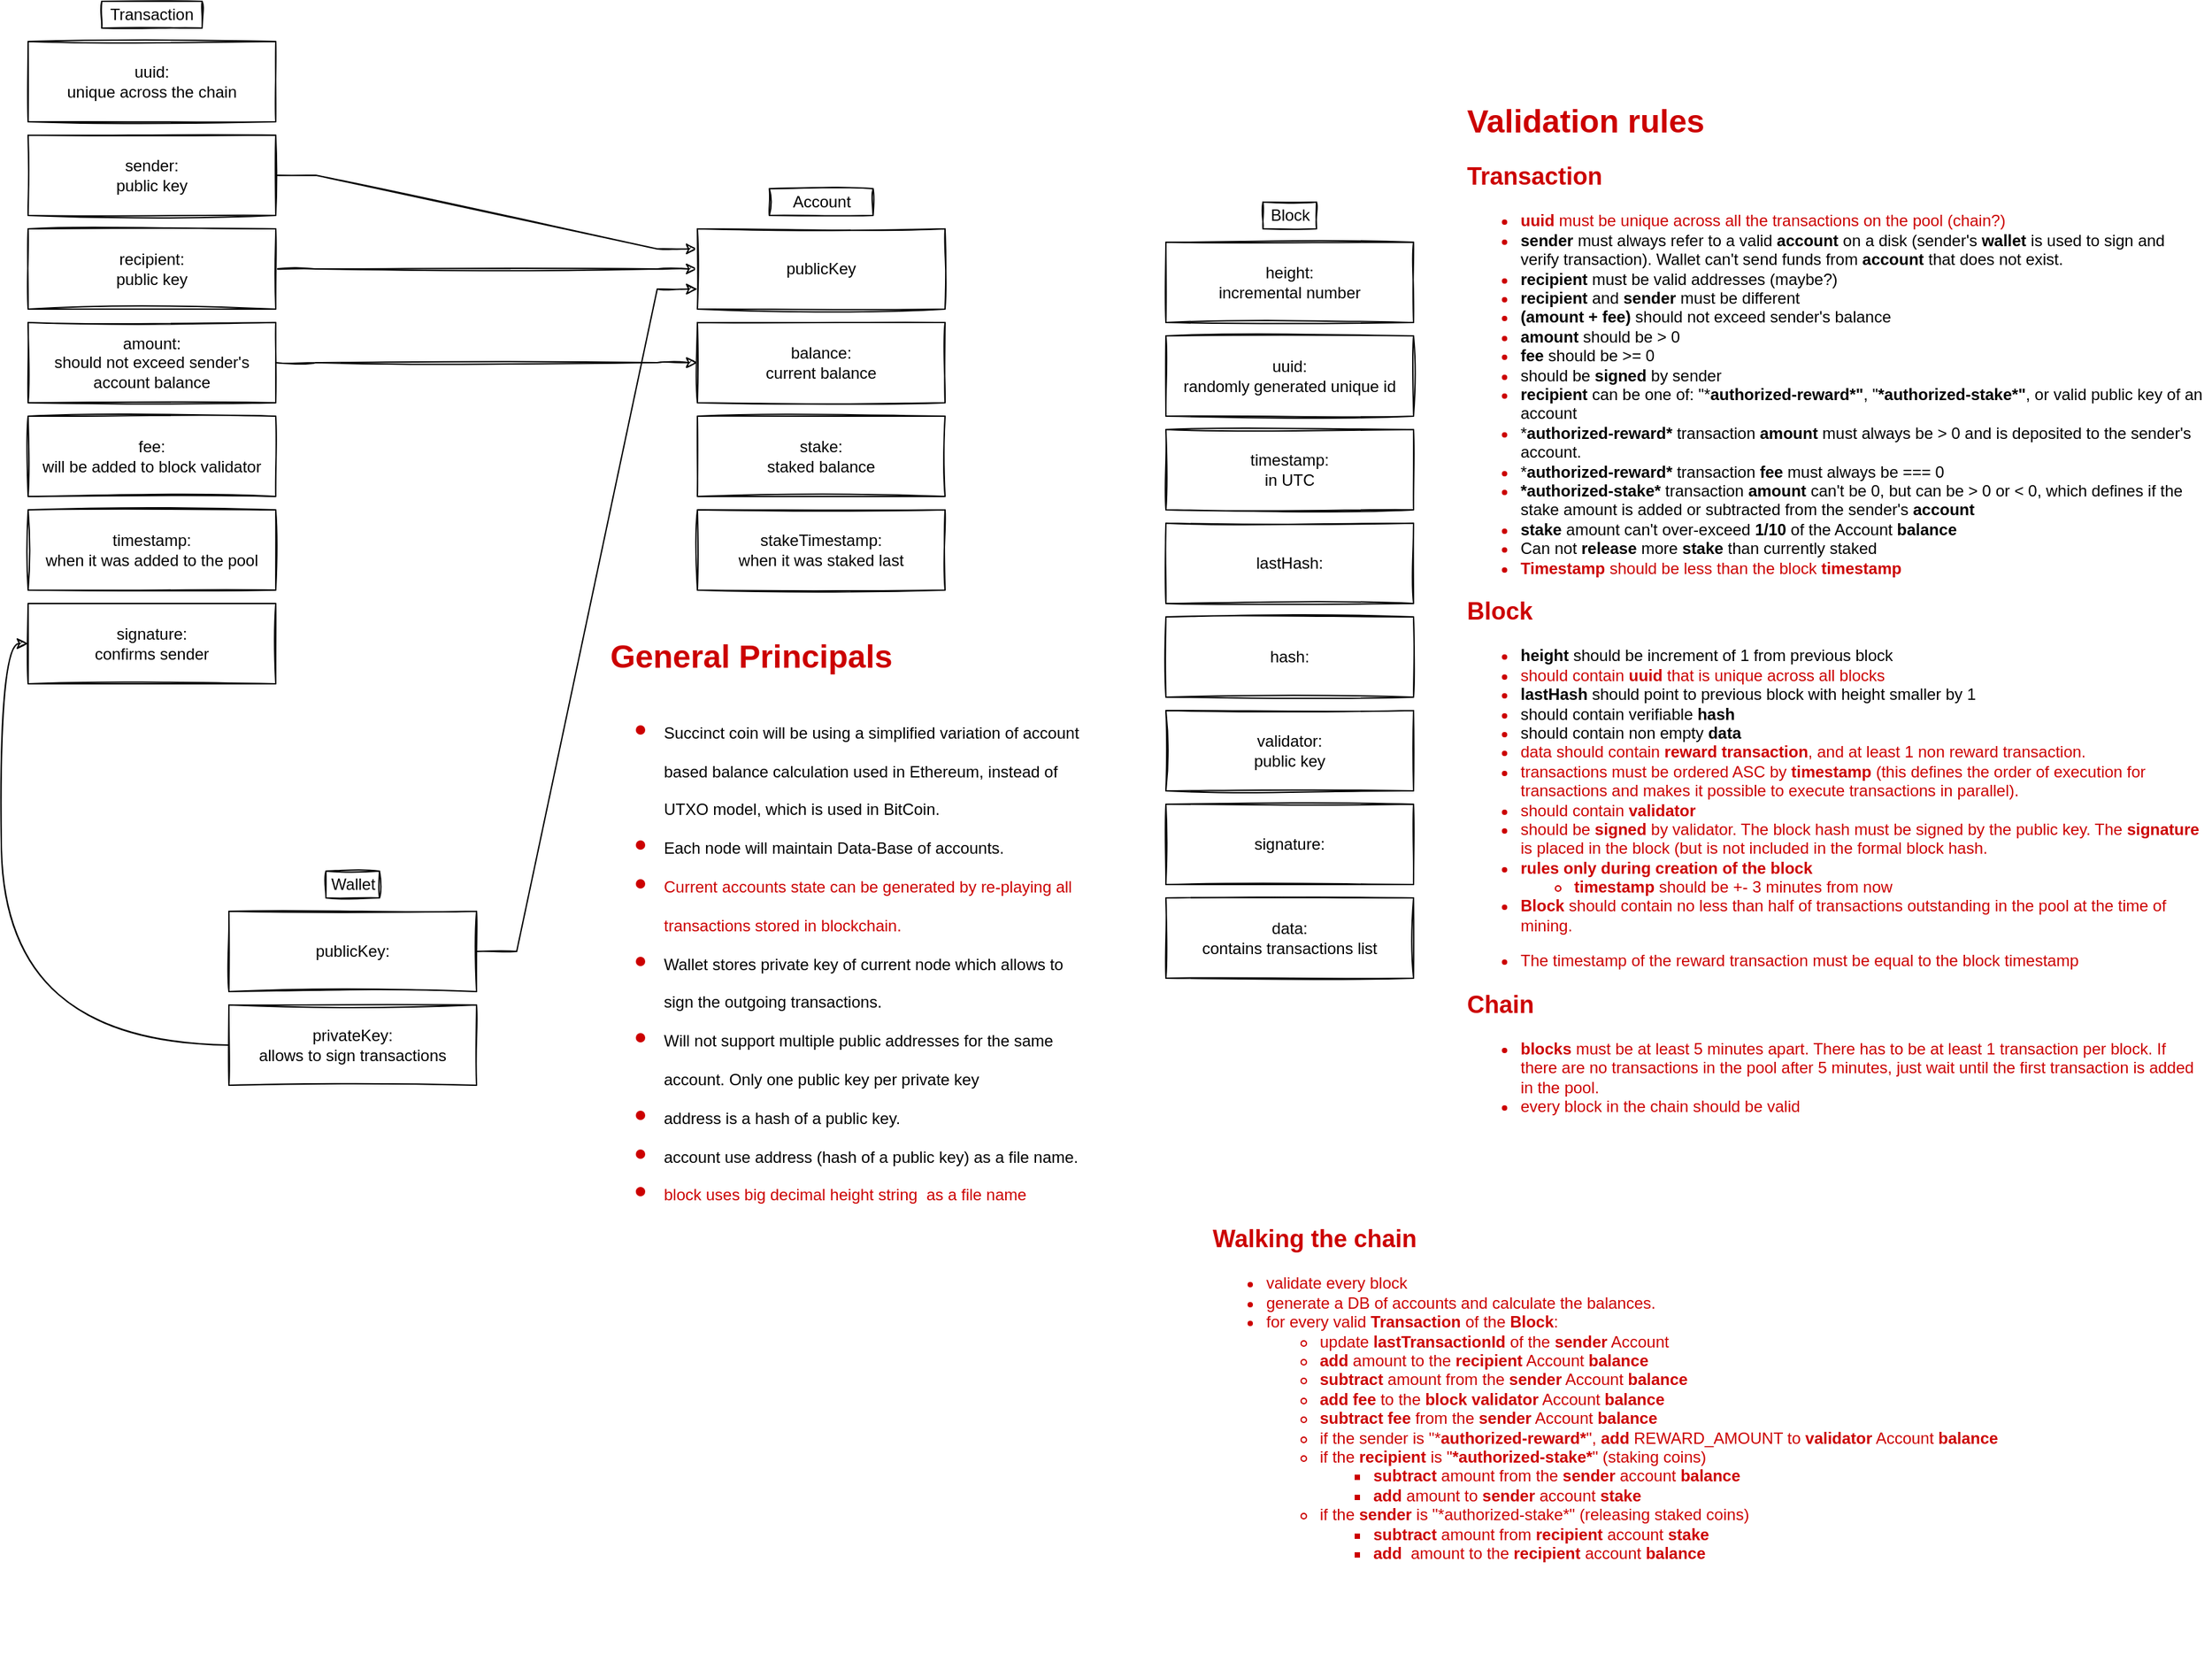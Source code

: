 <mxfile version="13.6.2" type="device"><diagram id="UOPjFhgSH-NBCn5mMsvi" name="Page-1"><mxGraphModel dx="1303" dy="980" grid="1" gridSize="10" guides="1" tooltips="1" connect="1" arrows="1" fold="1" page="1" pageScale="1" pageWidth="850" pageHeight="1100" math="0" shadow="0"><root><mxCell id="0"/><mxCell id="1" parent="0"/><mxCell id="68P404522QT9SfdU48aJ-20" style="edgeStyle=entityRelationEdgeStyle;rounded=0;sketch=1;orthogonalLoop=1;jettySize=auto;html=1;entryX=0;entryY=0.25;entryDx=0;entryDy=0;" parent="1" source="68P404522QT9SfdU48aJ-1" target="68P404522QT9SfdU48aJ-11" edge="1"><mxGeometry relative="1" as="geometry"/></mxCell><mxCell id="68P404522QT9SfdU48aJ-1" value="sender:&lt;br&gt;public key" style="rounded=0;whiteSpace=wrap;html=1;sketch=1;" parent="1" vertex="1"><mxGeometry x="50" y="110" width="185" height="60" as="geometry"/></mxCell><mxCell id="68P404522QT9SfdU48aJ-21" style="edgeStyle=entityRelationEdgeStyle;rounded=0;sketch=1;orthogonalLoop=1;jettySize=auto;html=1;exitX=1;exitY=0.5;exitDx=0;exitDy=0;entryX=0;entryY=0.5;entryDx=0;entryDy=0;" parent="1" source="68P404522QT9SfdU48aJ-2" target="68P404522QT9SfdU48aJ-11" edge="1"><mxGeometry relative="1" as="geometry"/></mxCell><mxCell id="68P404522QT9SfdU48aJ-2" value="recipient:&lt;br&gt;public key" style="rounded=0;whiteSpace=wrap;html=1;sketch=1;" parent="1" vertex="1"><mxGeometry x="50" y="180" width="185" height="60" as="geometry"/></mxCell><mxCell id="68P404522QT9SfdU48aJ-23" style="edgeStyle=entityRelationEdgeStyle;rounded=0;sketch=1;orthogonalLoop=1;jettySize=auto;html=1;exitX=1;exitY=0.5;exitDx=0;exitDy=0;entryX=0;entryY=0.5;entryDx=0;entryDy=0;" parent="1" source="68P404522QT9SfdU48aJ-3" target="68P404522QT9SfdU48aJ-12" edge="1"><mxGeometry relative="1" as="geometry"/></mxCell><mxCell id="68P404522QT9SfdU48aJ-3" value="amount:&lt;br&gt;should not exceed sender's account balance" style="rounded=0;whiteSpace=wrap;html=1;sketch=1;" parent="1" vertex="1"><mxGeometry x="50" y="250" width="185" height="60" as="geometry"/></mxCell><mxCell id="68P404522QT9SfdU48aJ-7" value="signature:&lt;br&gt;confirms sender" style="rounded=0;whiteSpace=wrap;html=1;sketch=1;" parent="1" vertex="1"><mxGeometry x="50" y="460" width="185" height="60" as="geometry"/></mxCell><mxCell id="68P404522QT9SfdU48aJ-9" value="Transaction" style="text;html=1;fillColor=none;align=center;verticalAlign=middle;whiteSpace=wrap;rounded=0;sketch=1;strokeColor=#000000;" parent="1" vertex="1"><mxGeometry x="105" y="10" width="75" height="20" as="geometry"/></mxCell><mxCell id="68P404522QT9SfdU48aJ-10" value="Account" style="text;html=1;fillColor=none;align=center;verticalAlign=middle;whiteSpace=wrap;rounded=0;sketch=1;strokeColor=#000000;" parent="1" vertex="1"><mxGeometry x="603.75" y="150" width="77.5" height="20" as="geometry"/></mxCell><mxCell id="68P404522QT9SfdU48aJ-11" value="publicKey&lt;br&gt;" style="rounded=0;whiteSpace=wrap;html=1;sketch=1;" parent="1" vertex="1"><mxGeometry x="550" y="180" width="185" height="60" as="geometry"/></mxCell><mxCell id="68P404522QT9SfdU48aJ-12" value="balance:&lt;br&gt;current balance" style="rounded=0;whiteSpace=wrap;html=1;sketch=1;" parent="1" vertex="1"><mxGeometry x="550" y="250" width="185" height="60" as="geometry"/></mxCell><mxCell id="68P404522QT9SfdU48aJ-14" value="Wallet" style="text;html=1;fillColor=none;align=center;verticalAlign=middle;whiteSpace=wrap;rounded=0;sketch=1;strokeColor=#000000;" parent="1" vertex="1"><mxGeometry x="272.5" y="660" width="40" height="20" as="geometry"/></mxCell><mxCell id="68P404522QT9SfdU48aJ-18" style="edgeStyle=entityRelationEdgeStyle;rounded=0;orthogonalLoop=1;jettySize=auto;html=1;exitX=1;exitY=0.5;exitDx=0;exitDy=0;entryX=0;entryY=0.75;entryDx=0;entryDy=0;sketch=1;fontColor=#CC0000;" parent="1" source="68P404522QT9SfdU48aJ-15" target="68P404522QT9SfdU48aJ-11" edge="1"><mxGeometry relative="1" as="geometry"/></mxCell><mxCell id="68P404522QT9SfdU48aJ-15" value="publicKey:&lt;br&gt;" style="rounded=0;whiteSpace=wrap;html=1;sketch=1;" parent="1" vertex="1"><mxGeometry x="200" y="690" width="185" height="60" as="geometry"/></mxCell><mxCell id="68P404522QT9SfdU48aJ-24" style="rounded=0;sketch=1;orthogonalLoop=1;jettySize=auto;html=1;exitX=0;exitY=0.5;exitDx=0;exitDy=0;entryX=0;entryY=0.5;entryDx=0;entryDy=0;edgeStyle=orthogonalEdgeStyle;curved=1;" parent="1" source="68P404522QT9SfdU48aJ-16" target="68P404522QT9SfdU48aJ-7" edge="1"><mxGeometry relative="1" as="geometry"/></mxCell><mxCell id="68P404522QT9SfdU48aJ-16" value="privateKey:&lt;br&gt;allows to sign transactions" style="rounded=0;whiteSpace=wrap;html=1;sketch=1;" parent="1" vertex="1"><mxGeometry x="200" y="760" width="185" height="60" as="geometry"/></mxCell><mxCell id="68P404522QT9SfdU48aJ-25" value="&lt;h1&gt;&lt;span&gt;General Principals&lt;/span&gt;&lt;/h1&gt;&lt;h1&gt;&lt;ul&gt;&lt;li&gt;&lt;span style=&quot;font-size: 12px ; font-weight: 400&quot;&gt;&lt;font color=&quot;#000000&quot;&gt;Succinct coin will be using a simplified variation of account based balance calculation used in Ethereum, instead of UTXO model, which is used in BitCoin.&lt;/font&gt;&lt;/span&gt;&lt;/li&gt;&lt;li&gt;&lt;font color=&quot;#000000&quot;&gt;&lt;span style=&quot;font-size: 12px ; font-weight: 400&quot;&gt;Each node will maintain Data-Base of accounts.&lt;/span&gt;&lt;br&gt;&lt;/font&gt;&lt;/li&gt;&lt;li&gt;&lt;span style=&quot;font-size: 12px ; font-weight: 400&quot;&gt;Current accounts state can be generated by re-playing all transactions stored in blockchain.&lt;/span&gt;&lt;/li&gt;&lt;li&gt;&lt;span style=&quot;font-size: 12px ; font-weight: 400&quot;&gt;&lt;font color=&quot;#000000&quot;&gt;Wallet stores private key of current node which allows to sign the outgoing transactions.&lt;/font&gt;&lt;/span&gt;&lt;/li&gt;&lt;li&gt;&lt;span style=&quot;font-size: 12px ; font-weight: 400&quot;&gt;&lt;font color=&quot;#000000&quot;&gt;Will not support multiple public addresses for the same account. Only one public key per private key&lt;/font&gt;&lt;/span&gt;&lt;/li&gt;&lt;li&gt;&lt;span style=&quot;font-size: 12px ; font-weight: 400&quot;&gt;&lt;font color=&quot;#000000&quot;&gt;address is a hash of a public key.&lt;/font&gt;&lt;/span&gt;&lt;/li&gt;&lt;li&gt;&lt;span style=&quot;font-size: 12px ; font-weight: 400&quot;&gt;&lt;font color=&quot;#000000&quot;&gt;account use address (hash of a public key) as a file name.&lt;/font&gt;&lt;/span&gt;&lt;/li&gt;&lt;li&gt;&lt;span style=&quot;font-size: 12px ; font-weight: 400&quot;&gt;block uses big decimal height string&amp;nbsp; as a file name&amp;nbsp;&lt;/span&gt;&lt;/li&gt;&lt;/ul&gt;&lt;/h1&gt;" style="text;html=1;fillColor=none;spacing=5;spacingTop=-20;whiteSpace=wrap;overflow=hidden;rounded=0;sketch=1;fontColor=#CC0000;" parent="1" vertex="1"><mxGeometry x="480" y="480" width="360" height="550" as="geometry"/></mxCell><mxCell id="68P404522QT9SfdU48aJ-26" value="fee:&lt;br&gt;will be added to block validator" style="rounded=0;whiteSpace=wrap;html=1;sketch=1;" parent="1" vertex="1"><mxGeometry x="50" y="320" width="185" height="60" as="geometry"/></mxCell><mxCell id="4BtgNt3Qppy4Z63vOar--2" value="stake:&lt;br&gt;staked balance" style="rounded=0;whiteSpace=wrap;html=1;sketch=1;" parent="1" vertex="1"><mxGeometry x="550" y="320" width="185" height="60" as="geometry"/></mxCell><mxCell id="4BtgNt3Qppy4Z63vOar--3" value="height:&lt;br&gt;incremental number" style="rounded=0;whiteSpace=wrap;html=1;sketch=1;" parent="1" vertex="1"><mxGeometry x="900" y="190" width="185" height="60" as="geometry"/></mxCell><mxCell id="4BtgNt3Qppy4Z63vOar--4" value="Block" style="text;html=1;fillColor=none;align=center;verticalAlign=middle;whiteSpace=wrap;rounded=0;sketch=1;strokeColor=#000000;" parent="1" vertex="1"><mxGeometry x="972.5" y="160" width="40" height="20" as="geometry"/></mxCell><mxCell id="4BtgNt3Qppy4Z63vOar--5" value="uuid:&lt;br&gt;randomly generated unique id" style="rounded=0;whiteSpace=wrap;html=1;sketch=1;" parent="1" vertex="1"><mxGeometry x="900" y="260" width="185" height="60" as="geometry"/></mxCell><mxCell id="4BtgNt3Qppy4Z63vOar--6" value="timestamp:&lt;br&gt;in UTC" style="rounded=0;whiteSpace=wrap;html=1;sketch=1;" parent="1" vertex="1"><mxGeometry x="900" y="330" width="185" height="60" as="geometry"/></mxCell><mxCell id="4BtgNt3Qppy4Z63vOar--7" value="lastHash:" style="rounded=0;whiteSpace=wrap;html=1;sketch=1;" parent="1" vertex="1"><mxGeometry x="900" y="400" width="185" height="60" as="geometry"/></mxCell><mxCell id="4BtgNt3Qppy4Z63vOar--8" value="hash:" style="rounded=0;whiteSpace=wrap;html=1;sketch=1;" parent="1" vertex="1"><mxGeometry x="900" y="470" width="185" height="60" as="geometry"/></mxCell><mxCell id="4BtgNt3Qppy4Z63vOar--9" value="validator:&lt;br&gt;public key" style="rounded=0;whiteSpace=wrap;html=1;sketch=1;" parent="1" vertex="1"><mxGeometry x="900" y="540" width="185" height="60" as="geometry"/></mxCell><mxCell id="4BtgNt3Qppy4Z63vOar--10" value="signature:" style="rounded=0;whiteSpace=wrap;html=1;sketch=1;" parent="1" vertex="1"><mxGeometry x="900" y="610" width="185" height="60" as="geometry"/></mxCell><mxCell id="4BtgNt3Qppy4Z63vOar--11" value="data:&lt;br&gt;contains transactions list" style="rounded=0;whiteSpace=wrap;html=1;sketch=1;" parent="1" vertex="1"><mxGeometry x="900" y="680" width="185" height="60" as="geometry"/></mxCell><mxCell id="4BtgNt3Qppy4Z63vOar--12" value="&lt;h1&gt;Validation rules&lt;/h1&gt;&lt;h2&gt;Transaction&lt;/h2&gt;&lt;div&gt;&lt;ul&gt;&lt;li&gt;&lt;b&gt;uuid&lt;/b&gt; must be unique across all the transactions on the pool (chain?)&lt;/li&gt;&lt;li&gt;&lt;font color=&quot;#000000&quot;&gt;&lt;b&gt;sender &lt;/b&gt;must always refer to a valid &lt;b&gt;account&lt;/b&gt; on a disk (sender's &lt;b&gt;wallet&lt;/b&gt; is used to sign and verify transaction). Wallet can't send funds from &lt;b&gt;account &lt;/b&gt;that does not exist.&lt;/font&gt;&lt;/li&gt;&lt;li&gt;&lt;font color=&quot;#000000&quot;&gt;&lt;b&gt;recipient&lt;/b&gt; must be valid addresses (maybe?)&lt;/font&gt;&lt;/li&gt;&lt;li&gt;&lt;font color=&quot;#000000&quot;&gt;&lt;b&gt;recipient&lt;/b&gt; and &lt;b&gt;sender&lt;/b&gt; must be different&lt;/font&gt;&lt;/li&gt;&lt;li&gt;&lt;font color=&quot;#000000&quot;&gt;&lt;b&gt;(amount + fee)&lt;/b&gt;&lt;span&gt; should not exceed sender's balance&lt;/span&gt;&lt;br&gt;&lt;/font&gt;&lt;/li&gt;&lt;li&gt;&lt;font color=&quot;#000000&quot;&gt;&lt;b&gt;amount&lt;/b&gt; should be &amp;gt; 0&lt;/font&gt;&lt;/li&gt;&lt;li&gt;&lt;font color=&quot;#000000&quot;&gt;&lt;b&gt;fee&lt;/b&gt;&amp;nbsp;should be &amp;gt;= 0&lt;/font&gt;&lt;/li&gt;&lt;li&gt;&lt;font color=&quot;#000000&quot;&gt;should be &lt;b&gt;signed&lt;/b&gt; by sender&lt;/font&gt;&lt;/li&gt;&lt;li&gt;&lt;font color=&quot;#000000&quot;&gt;&lt;b&gt;recipient&lt;/b&gt;&lt;span&gt;&amp;nbsp;can be one of: &quot;*&lt;/span&gt;&lt;b&gt;authorized-reward*&quot;&lt;/b&gt;&lt;span&gt;, &quot;&lt;/span&gt;&lt;b&gt;*authorized-stake*&quot;&lt;/b&gt;&lt;span&gt;, or valid public key of an account&lt;/span&gt;&lt;br&gt;&lt;/font&gt;&lt;/li&gt;&lt;li&gt;&lt;font color=&quot;#000000&quot;&gt;&lt;span&gt;*&lt;/span&gt;&lt;b&gt;authorized-reward*&lt;/b&gt;&amp;nbsp;transaction &lt;b&gt;amount&lt;/b&gt; must always be &amp;gt; 0 and is deposited to the sender's account.&lt;/font&gt;&lt;/li&gt;&lt;li&gt;&lt;font color=&quot;#000000&quot;&gt;*&lt;b&gt;authorized-reward*&lt;/b&gt;&amp;nbsp;transaction&amp;nbsp;&lt;b&gt;fee&lt;/b&gt;&amp;nbsp;must always be === 0&amp;nbsp;&lt;/font&gt;&lt;/li&gt;&lt;li&gt;&lt;font color=&quot;#000000&quot;&gt;&lt;b&gt;*authorized-stake* &lt;/b&gt;&lt;span&gt;transaction &lt;b&gt;amount&lt;/b&gt; can't be 0, but can be &amp;gt; 0 or &amp;lt; 0, which defines if the stake amount is added or subtracted from the sender's &lt;b&gt;account&lt;/b&gt;&lt;/span&gt;&lt;/font&gt;&lt;br&gt;&lt;/li&gt;&lt;li&gt;&lt;font color=&quot;#000000&quot;&gt;&lt;b&gt;stake &lt;/b&gt;amount can't over-exceed &lt;b&gt;1/10&lt;/b&gt; of the Account &lt;b&gt;balance&lt;/b&gt;&lt;/font&gt;&lt;/li&gt;&lt;li&gt;&lt;font color=&quot;#000000&quot;&gt;Can not &lt;b&gt;release&lt;/b&gt; more &lt;b&gt;stake&lt;/b&gt; than currently staked&lt;/font&gt;&lt;/li&gt;&lt;li&gt;&lt;b&gt;Timestamp &lt;/b&gt;should be less than the block &lt;b&gt;timestamp&lt;/b&gt;&lt;/li&gt;&lt;/ul&gt;&lt;/div&gt;&lt;h2&gt;Block&lt;/h2&gt;&lt;div&gt;&lt;ul&gt;&lt;li&gt;&lt;font color=&quot;#000000&quot;&gt;&lt;b&gt;height&lt;/b&gt;&lt;span&gt; should be increment of 1 from previous block&lt;/span&gt;&lt;br&gt;&lt;/font&gt;&lt;/li&gt;&lt;li&gt;should contain &lt;b&gt;uuid &lt;/b&gt;that is unique across all blocks&lt;/li&gt;&lt;li&gt;&lt;font color=&quot;#000000&quot;&gt;&lt;b&gt;lastHash&lt;/b&gt; should point to previous block with height smaller by 1&lt;/font&gt;&lt;/li&gt;&lt;li&gt;&lt;font color=&quot;#000000&quot;&gt;should contain verifiable &lt;b&gt;hash&lt;/b&gt;&lt;/font&gt;&lt;/li&gt;&lt;li&gt;&lt;font color=&quot;#000000&quot;&gt;should contain non empty &lt;b&gt;data&lt;/b&gt;&lt;/font&gt;&lt;/li&gt;&lt;li&gt;data should contain&amp;nbsp;&lt;b&gt;reward transaction&lt;/b&gt;, and at least 1 non reward transaction.&lt;/li&gt;&lt;li&gt;transactions must be ordered ASC by &lt;b&gt;timestamp &lt;/b&gt;(this defines the order of execution for transactions and makes it possible to execute transactions in parallel).&lt;/li&gt;&lt;li&gt;should contain &lt;b&gt;validator&lt;/b&gt;&lt;/li&gt;&lt;li&gt;should be &lt;b&gt;signed&lt;/b&gt; by validator. The block hash must be signed by the public key. The &lt;b&gt;signature&lt;/b&gt; is placed in the block (but is not included in the formal block hash.&lt;/li&gt;&lt;li&gt;&lt;b&gt;rules only during creation of the block&lt;/b&gt;&lt;/li&gt;&lt;ul&gt;&lt;li&gt;&lt;b&gt;timestamp&lt;/b&gt; should be +- 3 minutes from now&lt;/li&gt;&lt;/ul&gt;&lt;li&gt;&lt;b&gt;Block &lt;/b&gt;should contain no less than half of transactions outstanding in the pool at the time of mining.&lt;/li&gt;&lt;/ul&gt;&lt;p&gt;&lt;/p&gt;&lt;ul&gt;&lt;li&gt;&lt;span style=&quot;background-color: rgb(255 , 255 , 255)&quot;&gt;&lt;font style=&quot;font-size: 12px&quot;&gt;The timestamp of the reward transaction must be equal to the block timestamp&lt;/font&gt;&lt;/span&gt;&lt;/li&gt;&lt;/ul&gt;&lt;p&gt;&lt;/p&gt;&lt;/div&gt;&lt;h2&gt;Chain&lt;/h2&gt;&lt;div&gt;&lt;ul&gt;&lt;li&gt;&lt;b&gt;blocks&amp;nbsp;&lt;/b&gt;must be at least 5 minutes apart. There has to be at least 1 transaction per block. If there are no transactions in the pool after 5 minutes, just wait until the first transaction is added in the pool.&lt;/li&gt;&lt;li&gt;every block in the chain should be valid&lt;/li&gt;&lt;/ul&gt;&lt;div&gt;&lt;br&gt;&lt;/div&gt;&lt;/div&gt;&lt;h2&gt;&lt;br&gt;&lt;/h2&gt;" style="text;html=1;fillColor=none;spacing=5;spacingTop=-20;whiteSpace=wrap;overflow=hidden;rounded=0;sketch=1;fontColor=#CC0000;" parent="1" vertex="1"><mxGeometry x="1120" y="80" width="560" height="780" as="geometry"/></mxCell><mxCell id="4BtgNt3Qppy4Z63vOar--13" value="&lt;h2&gt;Walking the chain&lt;/h2&gt;&lt;p&gt;&lt;/p&gt;&lt;ul&gt;&lt;li&gt;validate every block&lt;/li&gt;&lt;li&gt;generate a DB of accounts and calculate the balances.&lt;/li&gt;&lt;li&gt;for every valid &lt;b&gt;Transaction&lt;/b&gt; of the &lt;b&gt;Block&lt;/b&gt;:&lt;/li&gt;&lt;ul&gt;&lt;li&gt;update &lt;b&gt;lastTransactionId&lt;/b&gt; of the &lt;b&gt;sender&lt;/b&gt; Account&lt;/li&gt;&lt;li&gt;&lt;b&gt;add&lt;/b&gt; amount to the &lt;b&gt;recipient&lt;/b&gt; Account &lt;b&gt;balance&lt;/b&gt;&lt;/li&gt;&lt;li&gt;&lt;b&gt;subtract&lt;/b&gt; amount from the &lt;b&gt;sender&lt;/b&gt; Account &lt;b&gt;balance&lt;/b&gt;&lt;/li&gt;&lt;li&gt;&lt;b&gt;add fee&lt;/b&gt; to the &lt;b&gt;block validator&lt;/b&gt; Account &lt;b&gt;balance&lt;/b&gt;&lt;/li&gt;&lt;li&gt;&lt;b&gt;subtract fee&lt;/b&gt; from the &lt;b&gt;sender&lt;/b&gt; Account &lt;b&gt;balance&lt;/b&gt;&lt;/li&gt;&lt;li&gt;if the sender is &quot;*&lt;b&gt;authorized-reward*&lt;/b&gt;&quot;, &lt;b&gt;add&lt;/b&gt; REWARD_AMOUNT to &lt;b&gt;validator&lt;/b&gt; Account &lt;b&gt;balance&lt;/b&gt;&lt;/li&gt;&lt;li&gt;if the &lt;b&gt;recipient&lt;/b&gt;&amp;nbsp;is &quot;&lt;b&gt;*authorized-stake*&lt;/b&gt;&quot; (staking coins)&lt;/li&gt;&lt;ul&gt;&lt;li&gt;&lt;b&gt;subtract&lt;/b&gt; amount from the &lt;b&gt;sender&lt;/b&gt; account &lt;b&gt;balance&amp;nbsp;&lt;/b&gt;&lt;/li&gt;&lt;li&gt;&lt;b&gt;add&lt;/b&gt; amount to &lt;b&gt;sender&lt;/b&gt; account &lt;b&gt;stake&lt;/b&gt;&lt;/li&gt;&lt;/ul&gt;&lt;li&gt;if the &lt;b&gt;sender&amp;nbsp;&lt;/b&gt;is &quot;*authorized-stake*&quot; (releasing staked coins)&lt;/li&gt;&lt;ul&gt;&lt;li&gt;&lt;b&gt;subtract&lt;/b&gt; amount from &lt;b&gt;recipient&lt;/b&gt; account &lt;b&gt;stake&lt;/b&gt;&lt;/li&gt;&lt;li&gt;&lt;b&gt;add&lt;/b&gt;&amp;nbsp; amount to the &lt;b&gt;recipient&lt;/b&gt; account &lt;b&gt;balance&amp;nbsp;&lt;/b&gt;&lt;/li&gt;&lt;/ul&gt;&lt;/ul&gt;&lt;/ul&gt;&lt;p&gt;&lt;/p&gt;&lt;div&gt;&lt;br style=&quot;font-family: helvetica; font-size: 12px; font-style: normal; font-weight: 400; letter-spacing: normal; text-align: left; text-indent: 0px; text-transform: none; word-spacing: 0px; background-color: rgb(248, 249, 250);&quot;&gt;&lt;/div&gt;" style="text;html=1;fillColor=none;spacing=5;spacingTop=-20;whiteSpace=wrap;overflow=hidden;rounded=0;fontColor=#CC0000;" parent="1" vertex="1"><mxGeometry x="930" y="920" width="650" height="330" as="geometry"/></mxCell><mxCell id="4BtgNt3Qppy4Z63vOar--14" value="stakeTimestamp:&lt;br&gt;when it was staked last" style="rounded=0;whiteSpace=wrap;html=1;sketch=1;" parent="1" vertex="1"><mxGeometry x="550" y="390" width="185" height="60" as="geometry"/></mxCell><mxCell id="4BtgNt3Qppy4Z63vOar--15" value="&lt;font&gt;timestamp:&lt;br&gt;when it was added to the pool&lt;/font&gt;" style="rounded=0;whiteSpace=wrap;html=1;sketch=1;" parent="1" vertex="1"><mxGeometry x="50" y="390" width="185" height="60" as="geometry"/></mxCell><mxCell id="4BtgNt3Qppy4Z63vOar--16" value="uuid:&lt;br&gt;unique across the chain" style="rounded=0;whiteSpace=wrap;html=1;sketch=1;" parent="1" vertex="1"><mxGeometry x="50" y="40" width="185" height="60" as="geometry"/></mxCell></root></mxGraphModel></diagram></mxfile>